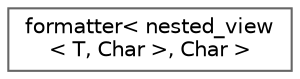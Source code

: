 digraph "类继承关系图"
{
 // LATEX_PDF_SIZE
  bgcolor="transparent";
  edge [fontname=Helvetica,fontsize=10,labelfontname=Helvetica,labelfontsize=10];
  node [fontname=Helvetica,fontsize=10,shape=box,height=0.2,width=0.4];
  rankdir="LR";
  Node0 [id="Node000000",label="formatter\< nested_view\l\< T, Char \>, Char \>",height=0.2,width=0.4,color="grey40", fillcolor="white", style="filled",URL="$structformatter_3_01nested__view_3_01_t_00_01_char_01_4_00_01_char_01_4.html",tooltip=" "];
}
